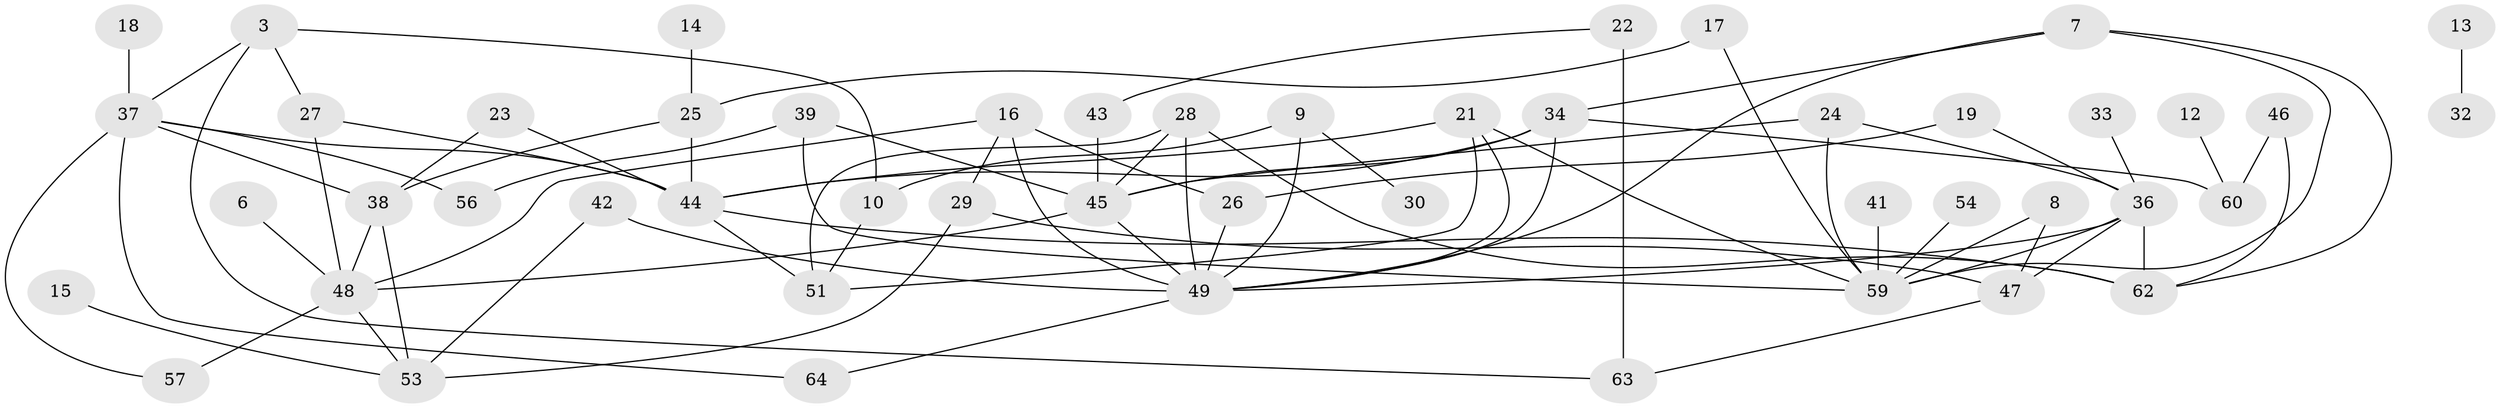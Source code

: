 // original degree distribution, {0: 0.08661417322834646, 1: 0.1968503937007874, 3: 0.2677165354330709, 4: 0.15748031496062992, 2: 0.2440944881889764, 6: 0.023622047244094488, 5: 0.015748031496062992, 7: 0.007874015748031496}
// Generated by graph-tools (version 1.1) at 2025/49/03/09/25 03:49:12]
// undirected, 50 vertices, 84 edges
graph export_dot {
graph [start="1"]
  node [color=gray90,style=filled];
  3;
  6;
  7;
  8;
  9;
  10;
  12;
  13;
  14;
  15;
  16;
  17;
  18;
  19;
  21;
  22;
  23;
  24;
  25;
  26;
  27;
  28;
  29;
  30;
  32;
  33;
  34;
  36;
  37;
  38;
  39;
  41;
  42;
  43;
  44;
  45;
  46;
  47;
  48;
  49;
  51;
  53;
  54;
  56;
  57;
  59;
  60;
  62;
  63;
  64;
  3 -- 10 [weight=1.0];
  3 -- 27 [weight=1.0];
  3 -- 37 [weight=1.0];
  3 -- 63 [weight=1.0];
  6 -- 48 [weight=1.0];
  7 -- 34 [weight=1.0];
  7 -- 49 [weight=1.0];
  7 -- 59 [weight=1.0];
  7 -- 62 [weight=1.0];
  8 -- 47 [weight=1.0];
  8 -- 59 [weight=1.0];
  9 -- 10 [weight=1.0];
  9 -- 30 [weight=1.0];
  9 -- 49 [weight=1.0];
  10 -- 51 [weight=1.0];
  12 -- 60 [weight=1.0];
  13 -- 32 [weight=1.0];
  14 -- 25 [weight=1.0];
  15 -- 53 [weight=1.0];
  16 -- 26 [weight=1.0];
  16 -- 29 [weight=1.0];
  16 -- 48 [weight=1.0];
  16 -- 49 [weight=2.0];
  17 -- 25 [weight=1.0];
  17 -- 59 [weight=1.0];
  18 -- 37 [weight=1.0];
  19 -- 26 [weight=1.0];
  19 -- 36 [weight=1.0];
  21 -- 44 [weight=1.0];
  21 -- 49 [weight=1.0];
  21 -- 51 [weight=1.0];
  21 -- 59 [weight=1.0];
  22 -- 43 [weight=1.0];
  22 -- 63 [weight=2.0];
  23 -- 38 [weight=1.0];
  23 -- 44 [weight=1.0];
  24 -- 36 [weight=1.0];
  24 -- 45 [weight=1.0];
  24 -- 59 [weight=1.0];
  25 -- 38 [weight=1.0];
  25 -- 44 [weight=1.0];
  26 -- 49 [weight=1.0];
  27 -- 44 [weight=1.0];
  27 -- 48 [weight=1.0];
  28 -- 45 [weight=1.0];
  28 -- 49 [weight=1.0];
  28 -- 51 [weight=1.0];
  28 -- 62 [weight=1.0];
  29 -- 47 [weight=1.0];
  29 -- 53 [weight=1.0];
  33 -- 36 [weight=1.0];
  34 -- 44 [weight=1.0];
  34 -- 45 [weight=1.0];
  34 -- 49 [weight=1.0];
  34 -- 60 [weight=2.0];
  36 -- 47 [weight=1.0];
  36 -- 49 [weight=1.0];
  36 -- 59 [weight=1.0];
  36 -- 62 [weight=1.0];
  37 -- 38 [weight=1.0];
  37 -- 44 [weight=1.0];
  37 -- 56 [weight=1.0];
  37 -- 57 [weight=1.0];
  37 -- 64 [weight=1.0];
  38 -- 48 [weight=1.0];
  38 -- 53 [weight=1.0];
  39 -- 45 [weight=1.0];
  39 -- 56 [weight=1.0];
  39 -- 59 [weight=1.0];
  41 -- 59 [weight=1.0];
  42 -- 49 [weight=1.0];
  42 -- 53 [weight=1.0];
  43 -- 45 [weight=1.0];
  44 -- 51 [weight=1.0];
  44 -- 62 [weight=1.0];
  45 -- 48 [weight=1.0];
  45 -- 49 [weight=1.0];
  46 -- 60 [weight=1.0];
  46 -- 62 [weight=1.0];
  47 -- 63 [weight=1.0];
  48 -- 53 [weight=1.0];
  48 -- 57 [weight=1.0];
  49 -- 64 [weight=1.0];
  54 -- 59 [weight=1.0];
}
